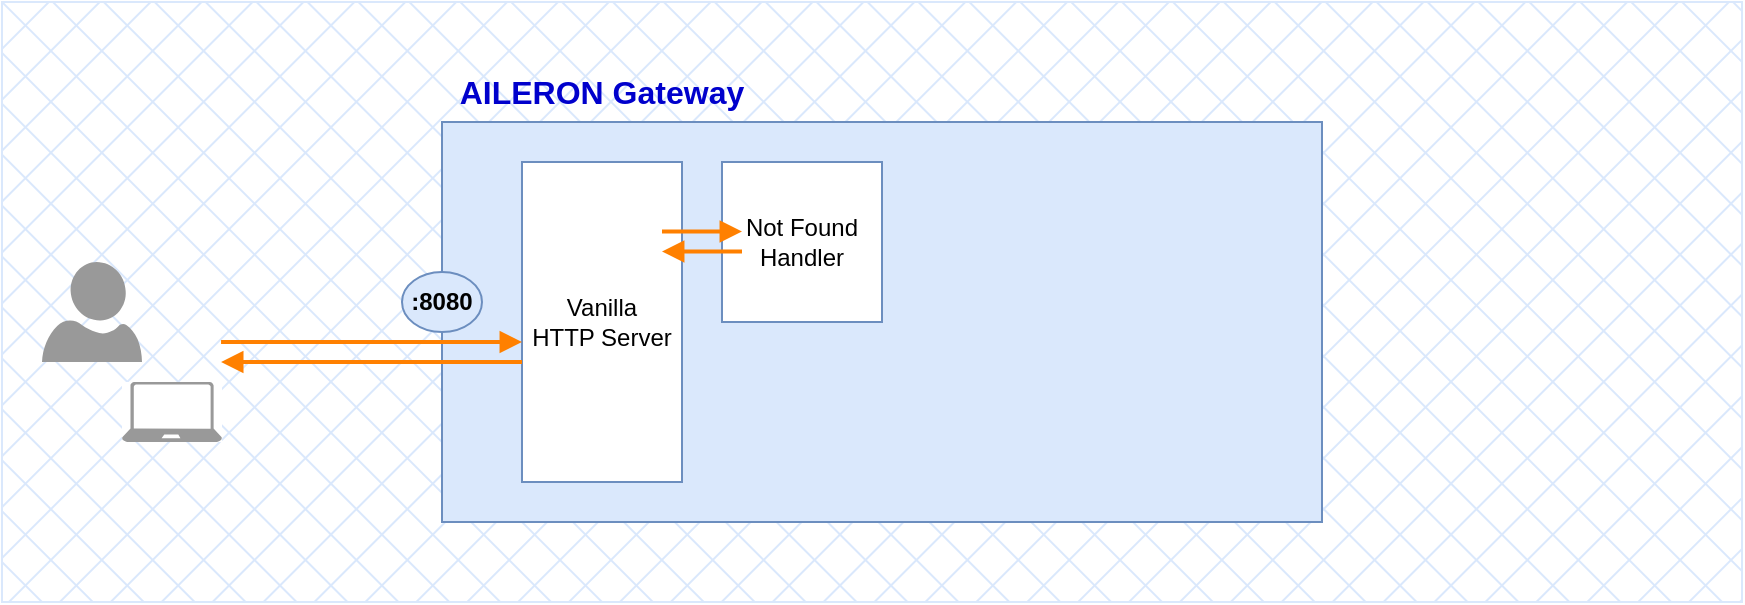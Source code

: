<mxfile>
    <diagram id="nnIKsUl5nIgmIHjc0H7C" name="Page-1">
        <mxGraphModel dx="398" dy="907" grid="1" gridSize="10" guides="1" tooltips="1" connect="1" arrows="1" fold="1" page="1" pageScale="1" pageWidth="900" pageHeight="1600" math="0" shadow="0">
            <root>
                <mxCell id="0"/>
                <mxCell id="1" parent="0"/>
                <mxCell id="12" value="" style="rounded=0;whiteSpace=wrap;html=1;fillColor=#dae8fc;strokeWidth=1;strokeColor=#DAE8FC;shadow=0;glass=0;fillStyle=cross-hatch;" parent="1" vertex="1">
                    <mxGeometry x="20" y="180" width="870" height="300" as="geometry"/>
                </mxCell>
                <mxCell id="2" value="" style="verticalLabelPosition=bottom;html=1;verticalAlign=top;align=center;strokeColor=none;fillColor=#999999;shape=mxgraph.azure.user;" parent="1" vertex="1">
                    <mxGeometry x="40" y="310" width="50" height="50" as="geometry"/>
                </mxCell>
                <mxCell id="5" value="" style="rounded=0;whiteSpace=wrap;html=1;fillColor=#dae8fc;strokeColor=#6c8ebf;" parent="1" vertex="1">
                    <mxGeometry x="240" y="240" width="440" height="200" as="geometry"/>
                </mxCell>
                <mxCell id="7" value="AILERON Gateway" style="text;html=1;align=center;verticalAlign=middle;whiteSpace=wrap;rounded=0;fontSize=16;fillColor=none;strokeColor=none;fontColor=#0000CC;fontStyle=1" parent="1" vertex="1">
                    <mxGeometry x="240" y="210" width="160" height="30" as="geometry"/>
                </mxCell>
                <mxCell id="8" value="&lt;div&gt;Vanilla&lt;/div&gt;HTTP Server" style="rounded=0;whiteSpace=wrap;html=1;fillColor=default;strokeColor=#6c8ebf;" parent="1" vertex="1">
                    <mxGeometry x="280" y="260" width="80" height="160" as="geometry"/>
                </mxCell>
                <mxCell id="9" value="Not Found&lt;div&gt;Handler&lt;/div&gt;" style="rounded=0;whiteSpace=wrap;html=1;fillColor=default;strokeColor=#6c8ebf;" parent="1" vertex="1">
                    <mxGeometry x="380" y="260" width="80" height="80" as="geometry"/>
                </mxCell>
                <mxCell id="14" value="" style="group" parent="1" vertex="1" connectable="0">
                    <mxGeometry x="80" y="370" width="50" height="30" as="geometry"/>
                </mxCell>
                <mxCell id="13" value="" style="rounded=0;whiteSpace=wrap;html=1;strokeColor=none;" parent="14" vertex="1">
                    <mxGeometry width="50" height="30" as="geometry"/>
                </mxCell>
                <mxCell id="3" value="" style="verticalLabelPosition=bottom;html=1;verticalAlign=top;align=center;strokeColor=none;fillColor=#999999;shape=mxgraph.azure.laptop;pointerEvents=1;" parent="14" vertex="1">
                    <mxGeometry width="50" height="30" as="geometry"/>
                </mxCell>
                <mxCell id="15" value="" style="endArrow=block;html=1;endFill=1;exitX=0.138;exitY=0.567;exitDx=0;exitDy=0;exitPerimeter=0;entryX=0.006;entryY=0.56;entryDx=0;entryDy=0;entryPerimeter=0;fillColor=#ffcd28;gradientColor=#ffa500;strokeColor=#FF8000;strokeWidth=2;" parent="1" edge="1">
                    <mxGeometry width="50" height="50" relative="1" as="geometry">
                        <mxPoint x="129.52" y="350" as="sourcePoint"/>
                        <mxPoint x="280" y="350" as="targetPoint"/>
                    </mxGeometry>
                </mxCell>
                <mxCell id="16" value="" style="endArrow=block;html=1;endFill=1;exitX=0.138;exitY=0.567;exitDx=0;exitDy=0;exitPerimeter=0;entryX=0.006;entryY=0.56;entryDx=0;entryDy=0;entryPerimeter=0;fillColor=#ffcd28;gradientColor=#ffa500;strokeColor=#FF8000;strokeWidth=2;" parent="1" edge="1">
                    <mxGeometry width="50" height="50" relative="1" as="geometry">
                        <mxPoint x="280.0" y="360" as="sourcePoint"/>
                        <mxPoint x="129.52" y="360" as="targetPoint"/>
                    </mxGeometry>
                </mxCell>
                <mxCell id="17" value="" style="endArrow=block;html=1;endFill=1;entryX=0.006;entryY=0.56;entryDx=0;entryDy=0;entryPerimeter=0;fillColor=#ffcd28;gradientColor=#ffa500;strokeColor=#FF8000;strokeWidth=2;" parent="1" edge="1">
                    <mxGeometry width="50" height="50" relative="1" as="geometry">
                        <mxPoint x="390" y="304.71" as="sourcePoint"/>
                        <mxPoint x="350" y="304.71" as="targetPoint"/>
                    </mxGeometry>
                </mxCell>
                <mxCell id="18" value="" style="endArrow=block;html=1;endFill=1;exitX=0.138;exitY=0.567;exitDx=0;exitDy=0;exitPerimeter=0;fillColor=#ffcd28;gradientColor=#ffa500;strokeColor=#FF8000;strokeWidth=2;" parent="1" edge="1">
                    <mxGeometry width="50" height="50" relative="1" as="geometry">
                        <mxPoint x="350.0" y="294.71" as="sourcePoint"/>
                        <mxPoint x="390" y="294.71" as="targetPoint"/>
                    </mxGeometry>
                </mxCell>
                <mxCell id="19" value=":8080" style="ellipse;whiteSpace=wrap;html=1;fontStyle=1;fillColor=#dae8fc;strokeColor=#6c8ebf;" vertex="1" parent="1">
                    <mxGeometry x="220" y="315" width="40" height="30" as="geometry"/>
                </mxCell>
            </root>
        </mxGraphModel>
    </diagram>
</mxfile>